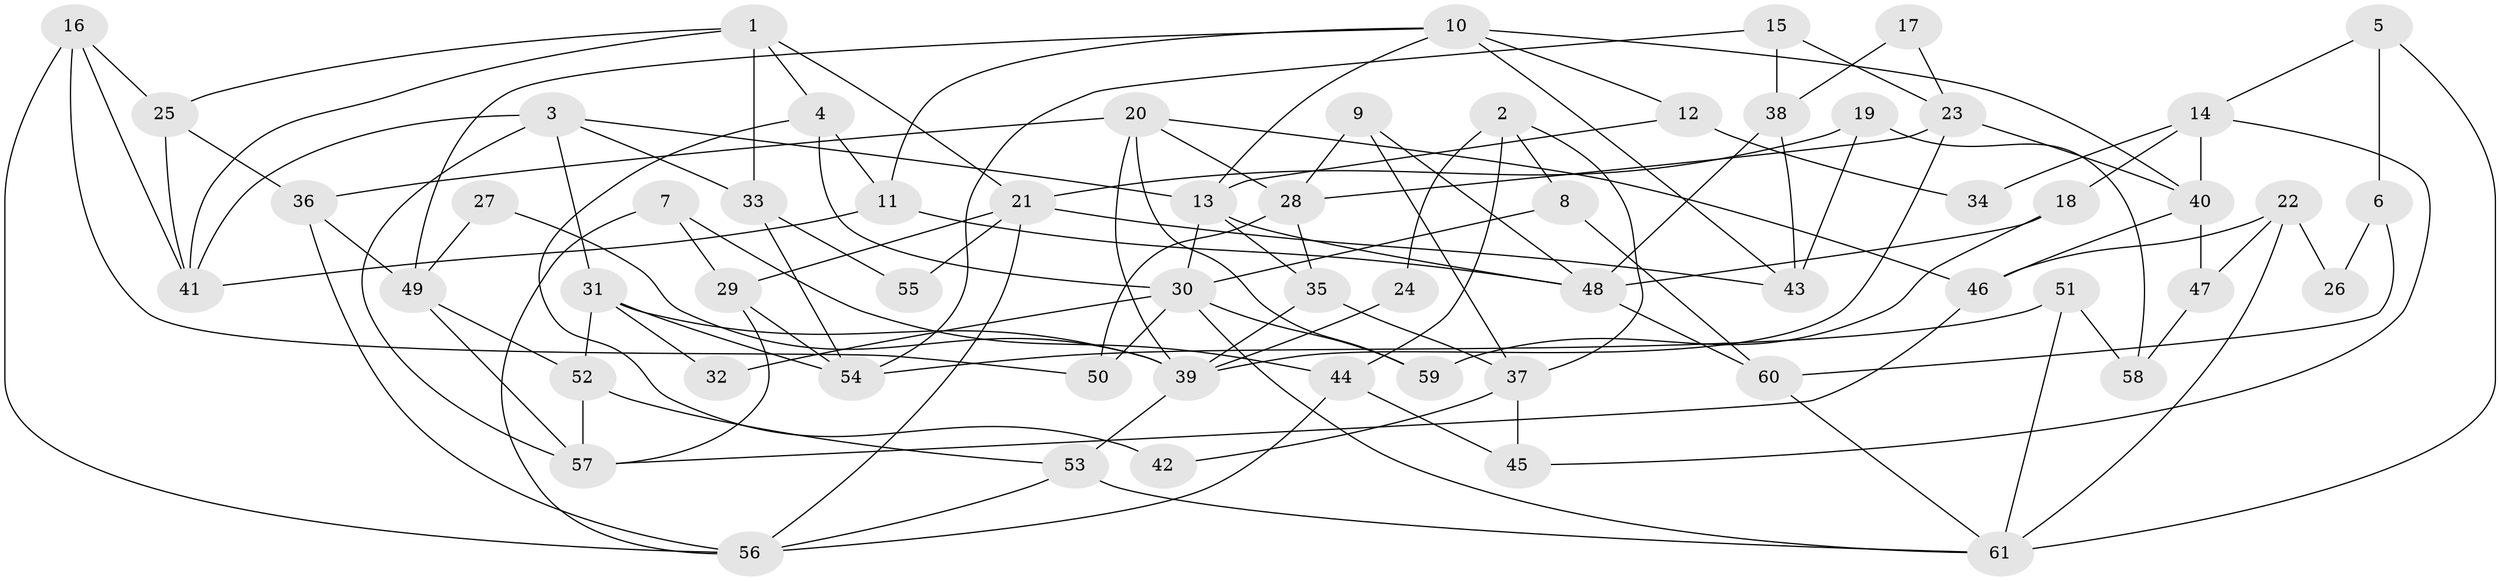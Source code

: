 // Generated by graph-tools (version 1.1) at 2025/50/03/09/25 03:50:12]
// undirected, 61 vertices, 122 edges
graph export_dot {
graph [start="1"]
  node [color=gray90,style=filled];
  1;
  2;
  3;
  4;
  5;
  6;
  7;
  8;
  9;
  10;
  11;
  12;
  13;
  14;
  15;
  16;
  17;
  18;
  19;
  20;
  21;
  22;
  23;
  24;
  25;
  26;
  27;
  28;
  29;
  30;
  31;
  32;
  33;
  34;
  35;
  36;
  37;
  38;
  39;
  40;
  41;
  42;
  43;
  44;
  45;
  46;
  47;
  48;
  49;
  50;
  51;
  52;
  53;
  54;
  55;
  56;
  57;
  58;
  59;
  60;
  61;
  1 -- 4;
  1 -- 21;
  1 -- 25;
  1 -- 33;
  1 -- 41;
  2 -- 44;
  2 -- 8;
  2 -- 24;
  2 -- 37;
  3 -- 13;
  3 -- 31;
  3 -- 33;
  3 -- 41;
  3 -- 57;
  4 -- 30;
  4 -- 11;
  4 -- 42;
  5 -- 14;
  5 -- 61;
  5 -- 6;
  6 -- 60;
  6 -- 26;
  7 -- 56;
  7 -- 29;
  7 -- 44;
  8 -- 30;
  8 -- 60;
  9 -- 37;
  9 -- 28;
  9 -- 48;
  10 -- 11;
  10 -- 49;
  10 -- 12;
  10 -- 13;
  10 -- 40;
  10 -- 43;
  11 -- 41;
  11 -- 48;
  12 -- 13;
  12 -- 34;
  13 -- 30;
  13 -- 35;
  13 -- 48;
  14 -- 40;
  14 -- 45;
  14 -- 18;
  14 -- 34;
  15 -- 54;
  15 -- 23;
  15 -- 38;
  16 -- 41;
  16 -- 25;
  16 -- 50;
  16 -- 56;
  17 -- 38;
  17 -- 23;
  18 -- 48;
  18 -- 59;
  19 -- 21;
  19 -- 43;
  19 -- 58;
  20 -- 36;
  20 -- 39;
  20 -- 28;
  20 -- 46;
  20 -- 59;
  21 -- 43;
  21 -- 56;
  21 -- 29;
  21 -- 55;
  22 -- 46;
  22 -- 61;
  22 -- 26;
  22 -- 47;
  23 -- 40;
  23 -- 28;
  23 -- 39;
  24 -- 39;
  25 -- 41;
  25 -- 36;
  27 -- 49;
  27 -- 39;
  28 -- 35;
  28 -- 50;
  29 -- 57;
  29 -- 54;
  30 -- 59;
  30 -- 50;
  30 -- 32;
  30 -- 61;
  31 -- 52;
  31 -- 54;
  31 -- 32;
  31 -- 39;
  33 -- 54;
  33 -- 55;
  35 -- 39;
  35 -- 37;
  36 -- 56;
  36 -- 49;
  37 -- 42;
  37 -- 45;
  38 -- 48;
  38 -- 43;
  39 -- 53;
  40 -- 46;
  40 -- 47;
  44 -- 56;
  44 -- 45;
  46 -- 57;
  47 -- 58;
  48 -- 60;
  49 -- 57;
  49 -- 52;
  51 -- 54;
  51 -- 58;
  51 -- 61;
  52 -- 53;
  52 -- 57;
  53 -- 61;
  53 -- 56;
  60 -- 61;
}
